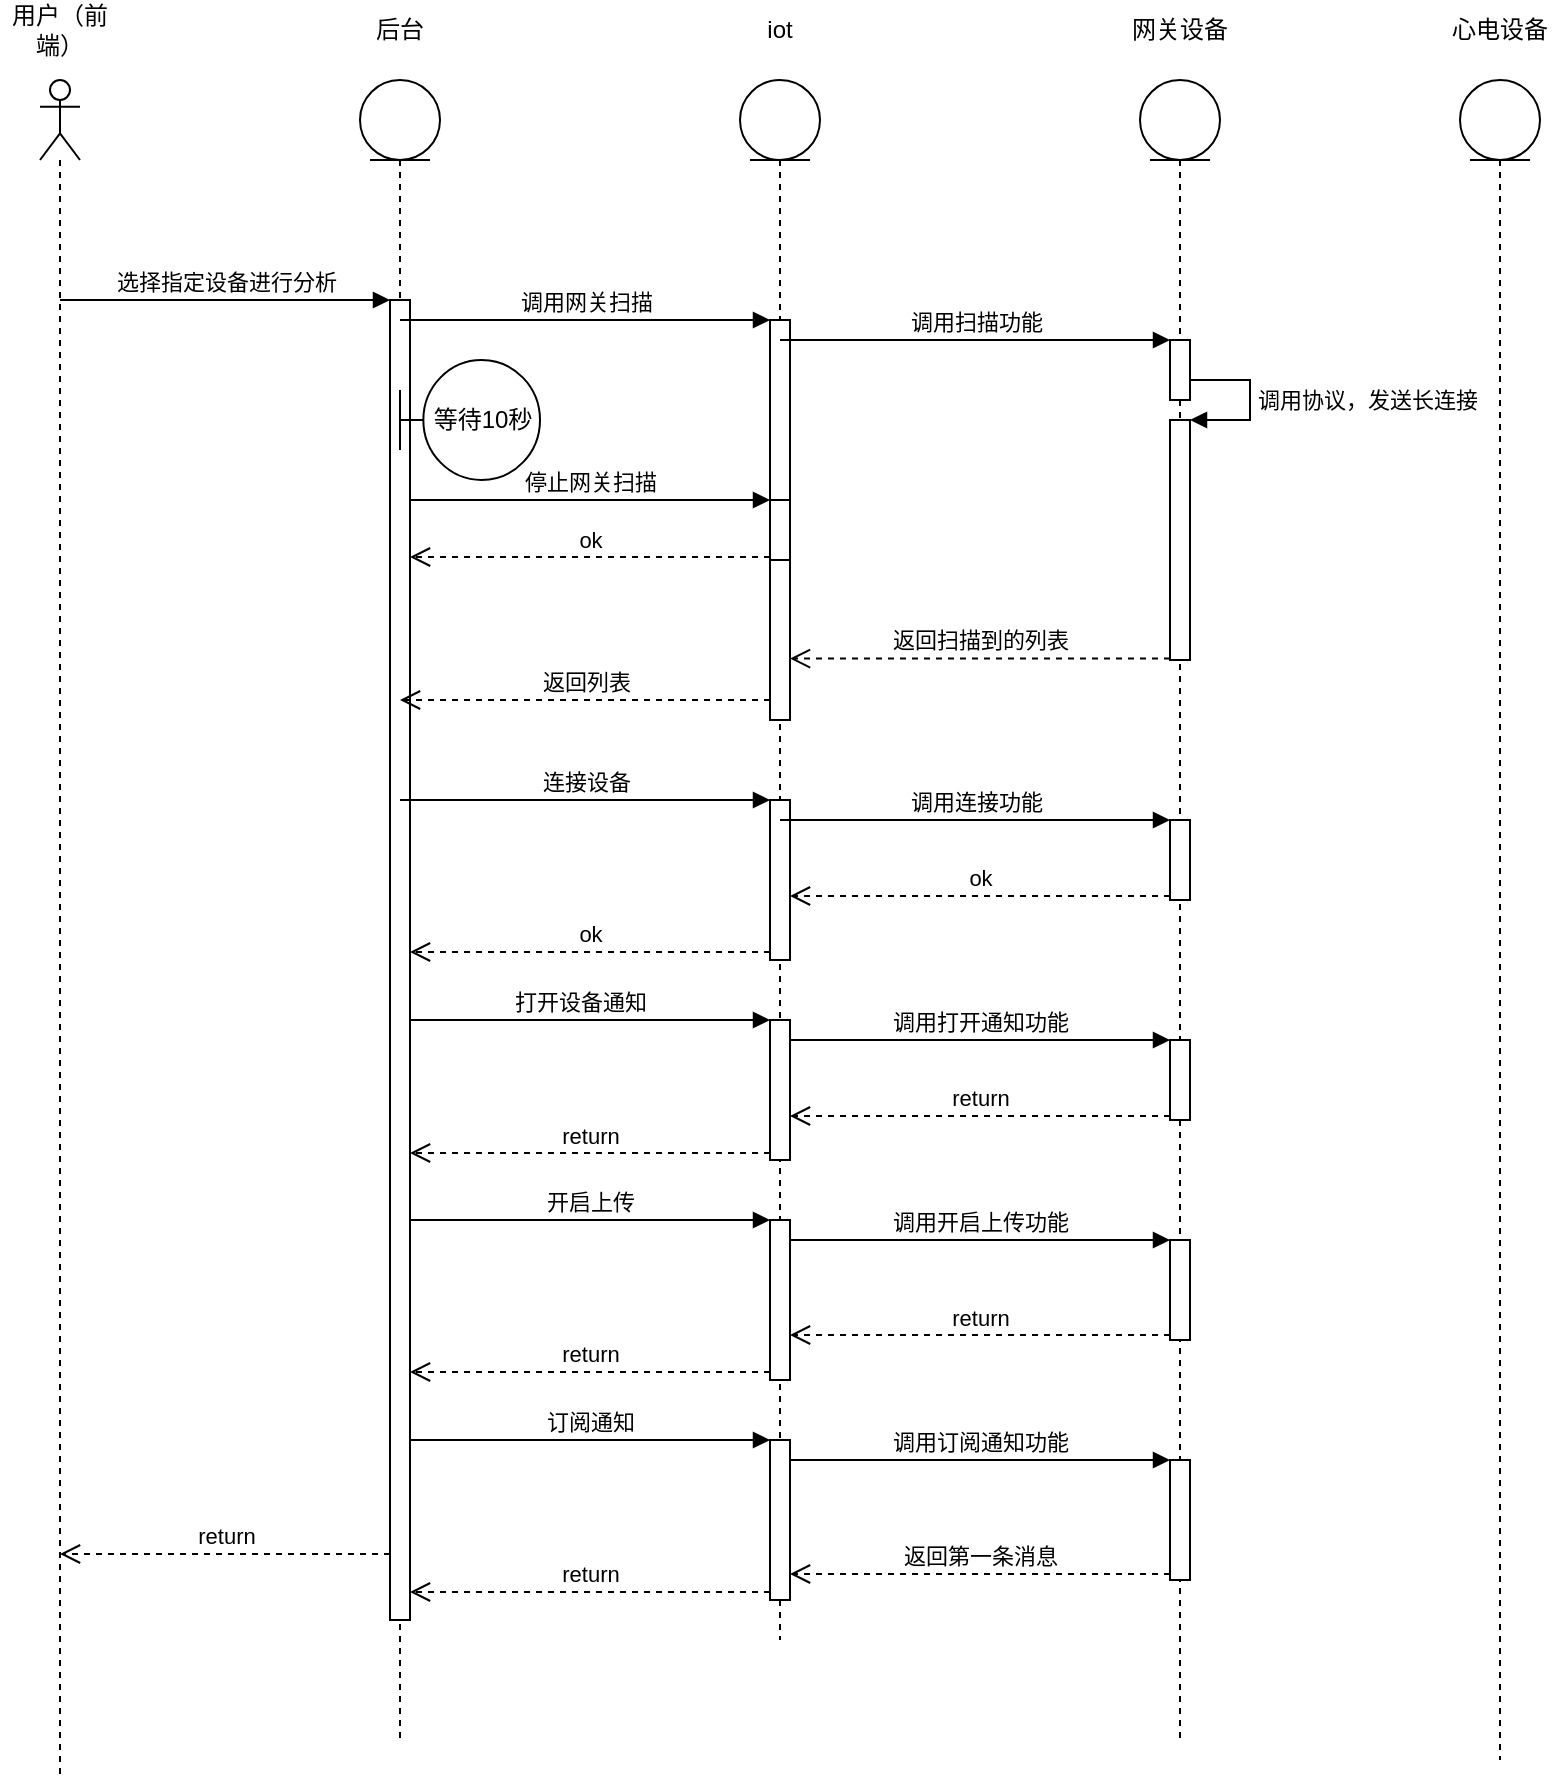 <mxfile version="20.8.1" type="github">
  <diagram name="Page-1" id="74e2e168-ea6b-b213-b513-2b3c1d86103e">
    <mxGraphModel dx="1434" dy="788" grid="1" gridSize="10" guides="1" tooltips="1" connect="1" arrows="1" fold="1" page="1" pageScale="1" pageWidth="1100" pageHeight="850" background="none" math="0" shadow="0">
      <root>
        <mxCell id="0" />
        <mxCell id="1" parent="0" />
        <mxCell id="tuBLaBSkJ89Im9jUzG5C-1" value="" style="shape=umlLifeline;participant=umlActor;perimeter=lifelinePerimeter;whiteSpace=wrap;html=1;container=1;collapsible=0;recursiveResize=0;verticalAlign=top;spacingTop=36;outlineConnect=0;" vertex="1" parent="1">
          <mxGeometry x="140" y="210" width="20" height="850" as="geometry" />
        </mxCell>
        <mxCell id="tuBLaBSkJ89Im9jUzG5C-2" value="" style="shape=umlLifeline;participant=umlEntity;perimeter=lifelinePerimeter;whiteSpace=wrap;html=1;container=1;collapsible=0;recursiveResize=0;verticalAlign=top;spacingTop=36;outlineConnect=0;" vertex="1" parent="1">
          <mxGeometry x="300" y="210" width="40" height="830" as="geometry" />
        </mxCell>
        <mxCell id="tuBLaBSkJ89Im9jUzG5C-8" value="" style="html=1;points=[];perimeter=orthogonalPerimeter;" vertex="1" parent="tuBLaBSkJ89Im9jUzG5C-2">
          <mxGeometry x="15" y="110" width="10" height="660" as="geometry" />
        </mxCell>
        <mxCell id="tuBLaBSkJ89Im9jUzG5C-5" value="" style="shape=umlLifeline;participant=umlEntity;perimeter=lifelinePerimeter;whiteSpace=wrap;html=1;container=1;collapsible=0;recursiveResize=0;verticalAlign=top;spacingTop=36;outlineConnect=0;" vertex="1" parent="1">
          <mxGeometry x="490" y="210" width="40" height="780" as="geometry" />
        </mxCell>
        <mxCell id="tuBLaBSkJ89Im9jUzG5C-42" value="" style="html=1;points=[];perimeter=orthogonalPerimeter;" vertex="1" parent="tuBLaBSkJ89Im9jUzG5C-5">
          <mxGeometry x="15" y="120" width="10" height="200" as="geometry" />
        </mxCell>
        <mxCell id="tuBLaBSkJ89Im9jUzG5C-57" value="" style="html=1;points=[];perimeter=orthogonalPerimeter;" vertex="1" parent="tuBLaBSkJ89Im9jUzG5C-5">
          <mxGeometry x="15" y="210" width="10" height="30" as="geometry" />
        </mxCell>
        <mxCell id="tuBLaBSkJ89Im9jUzG5C-68" value="" style="html=1;points=[];perimeter=orthogonalPerimeter;" vertex="1" parent="tuBLaBSkJ89Im9jUzG5C-5">
          <mxGeometry x="15" y="360" width="10" height="80" as="geometry" />
        </mxCell>
        <mxCell id="tuBLaBSkJ89Im9jUzG5C-74" value="" style="html=1;points=[];perimeter=orthogonalPerimeter;" vertex="1" parent="tuBLaBSkJ89Im9jUzG5C-5">
          <mxGeometry x="15" y="470" width="10" height="70" as="geometry" />
        </mxCell>
        <mxCell id="tuBLaBSkJ89Im9jUzG5C-80" value="" style="html=1;points=[];perimeter=orthogonalPerimeter;" vertex="1" parent="tuBLaBSkJ89Im9jUzG5C-5">
          <mxGeometry x="15" y="570" width="10" height="80" as="geometry" />
        </mxCell>
        <mxCell id="tuBLaBSkJ89Im9jUzG5C-86" value="" style="html=1;points=[];perimeter=orthogonalPerimeter;" vertex="1" parent="tuBLaBSkJ89Im9jUzG5C-5">
          <mxGeometry x="15" y="680" width="10" height="80" as="geometry" />
        </mxCell>
        <mxCell id="tuBLaBSkJ89Im9jUzG5C-9" value="选择指定设备进行分析" style="html=1;verticalAlign=bottom;endArrow=block;entryX=0;entryY=0;rounded=0;" edge="1" target="tuBLaBSkJ89Im9jUzG5C-8" parent="1" source="tuBLaBSkJ89Im9jUzG5C-1">
          <mxGeometry relative="1" as="geometry">
            <mxPoint x="245" y="320" as="sourcePoint" />
          </mxGeometry>
        </mxCell>
        <mxCell id="tuBLaBSkJ89Im9jUzG5C-10" value="return" style="html=1;verticalAlign=bottom;endArrow=open;dashed=1;endSize=8;exitX=0;exitY=0.95;rounded=0;" edge="1" source="tuBLaBSkJ89Im9jUzG5C-8" parent="1" target="tuBLaBSkJ89Im9jUzG5C-1">
          <mxGeometry relative="1" as="geometry">
            <mxPoint x="245" y="396" as="targetPoint" />
          </mxGeometry>
        </mxCell>
        <mxCell id="tuBLaBSkJ89Im9jUzG5C-11" value="" style="shape=umlLifeline;participant=umlEntity;perimeter=lifelinePerimeter;whiteSpace=wrap;html=1;container=1;collapsible=0;recursiveResize=0;verticalAlign=top;spacingTop=36;outlineConnect=0;" vertex="1" parent="1">
          <mxGeometry x="690" y="210" width="40" height="830" as="geometry" />
        </mxCell>
        <mxCell id="tuBLaBSkJ89Im9jUzG5C-39" value="" style="html=1;points=[];perimeter=orthogonalPerimeter;fontFamily=Helvetica;fontSize=12;fontColor=default;align=center;strokeColor=default;fillColor=default;" vertex="1" parent="tuBLaBSkJ89Im9jUzG5C-11">
          <mxGeometry x="15" y="130" width="10" height="30" as="geometry" />
        </mxCell>
        <mxCell id="tuBLaBSkJ89Im9jUzG5C-51" value="" style="html=1;points=[];perimeter=orthogonalPerimeter;" vertex="1" parent="tuBLaBSkJ89Im9jUzG5C-11">
          <mxGeometry x="15" y="170" width="10" height="120" as="geometry" />
        </mxCell>
        <mxCell id="tuBLaBSkJ89Im9jUzG5C-52" value="调用协议，发送长连接" style="edgeStyle=orthogonalEdgeStyle;html=1;align=left;spacingLeft=2;endArrow=block;rounded=0;entryX=1;entryY=0;" edge="1" target="tuBLaBSkJ89Im9jUzG5C-51" parent="tuBLaBSkJ89Im9jUzG5C-11">
          <mxGeometry relative="1" as="geometry">
            <mxPoint x="25" y="150" as="sourcePoint" />
            <Array as="points">
              <mxPoint x="55" y="150" />
            </Array>
          </mxGeometry>
        </mxCell>
        <mxCell id="tuBLaBSkJ89Im9jUzG5C-71" value="" style="html=1;points=[];perimeter=orthogonalPerimeter;" vertex="1" parent="tuBLaBSkJ89Im9jUzG5C-11">
          <mxGeometry x="15" y="370" width="10" height="40" as="geometry" />
        </mxCell>
        <mxCell id="tuBLaBSkJ89Im9jUzG5C-77" value="" style="html=1;points=[];perimeter=orthogonalPerimeter;" vertex="1" parent="tuBLaBSkJ89Im9jUzG5C-11">
          <mxGeometry x="15" y="480" width="10" height="40" as="geometry" />
        </mxCell>
        <mxCell id="tuBLaBSkJ89Im9jUzG5C-83" value="" style="html=1;points=[];perimeter=orthogonalPerimeter;" vertex="1" parent="tuBLaBSkJ89Im9jUzG5C-11">
          <mxGeometry x="15" y="580" width="10" height="50" as="geometry" />
        </mxCell>
        <mxCell id="tuBLaBSkJ89Im9jUzG5C-89" value="" style="html=1;points=[];perimeter=orthogonalPerimeter;" vertex="1" parent="tuBLaBSkJ89Im9jUzG5C-11">
          <mxGeometry x="15" y="690" width="10" height="60" as="geometry" />
        </mxCell>
        <mxCell id="tuBLaBSkJ89Im9jUzG5C-12" value="用户（前端）" style="text;html=1;strokeColor=none;fillColor=none;align=center;verticalAlign=middle;whiteSpace=wrap;rounded=0;" vertex="1" parent="1">
          <mxGeometry x="120" y="170" width="60" height="30" as="geometry" />
        </mxCell>
        <mxCell id="tuBLaBSkJ89Im9jUzG5C-13" value="后台" style="text;html=1;strokeColor=none;fillColor=none;align=center;verticalAlign=middle;whiteSpace=wrap;rounded=0;" vertex="1" parent="1">
          <mxGeometry x="290" y="170" width="60" height="30" as="geometry" />
        </mxCell>
        <mxCell id="tuBLaBSkJ89Im9jUzG5C-14" value="iot" style="text;html=1;strokeColor=none;fillColor=none;align=center;verticalAlign=middle;whiteSpace=wrap;rounded=0;" vertex="1" parent="1">
          <mxGeometry x="480" y="170" width="60" height="30" as="geometry" />
        </mxCell>
        <mxCell id="tuBLaBSkJ89Im9jUzG5C-15" value="网关设备" style="text;html=1;strokeColor=none;fillColor=none;align=center;verticalAlign=middle;whiteSpace=wrap;rounded=0;" vertex="1" parent="1">
          <mxGeometry x="680" y="170" width="60" height="30" as="geometry" />
        </mxCell>
        <mxCell id="tuBLaBSkJ89Im9jUzG5C-16" value="" style="shape=umlLifeline;participant=umlEntity;perimeter=lifelinePerimeter;whiteSpace=wrap;html=1;container=1;collapsible=0;recursiveResize=0;verticalAlign=top;spacingTop=36;outlineConnect=0;" vertex="1" parent="1">
          <mxGeometry x="850" y="210" width="40" height="840" as="geometry" />
        </mxCell>
        <mxCell id="tuBLaBSkJ89Im9jUzG5C-17" value="心电设备" style="text;html=1;strokeColor=none;fillColor=none;align=center;verticalAlign=middle;whiteSpace=wrap;rounded=0;" vertex="1" parent="1">
          <mxGeometry x="840" y="170" width="60" height="30" as="geometry" />
        </mxCell>
        <mxCell id="tuBLaBSkJ89Im9jUzG5C-40" value="调用扫描功能" style="html=1;verticalAlign=bottom;endArrow=block;entryX=0;entryY=0;rounded=0;" edge="1" target="tuBLaBSkJ89Im9jUzG5C-39" parent="1" source="tuBLaBSkJ89Im9jUzG5C-5">
          <mxGeometry relative="1" as="geometry">
            <mxPoint x="635" y="340" as="sourcePoint" />
          </mxGeometry>
        </mxCell>
        <mxCell id="tuBLaBSkJ89Im9jUzG5C-43" value="调用网关扫描" style="html=1;verticalAlign=bottom;endArrow=block;entryX=0;entryY=0;rounded=0;" edge="1" target="tuBLaBSkJ89Im9jUzG5C-42" parent="1" source="tuBLaBSkJ89Im9jUzG5C-2">
          <mxGeometry relative="1" as="geometry">
            <mxPoint x="435" y="330" as="sourcePoint" />
          </mxGeometry>
        </mxCell>
        <mxCell id="tuBLaBSkJ89Im9jUzG5C-44" value="返回列表" style="html=1;verticalAlign=bottom;endArrow=open;dashed=1;endSize=8;exitX=0;exitY=0.95;rounded=0;" edge="1" source="tuBLaBSkJ89Im9jUzG5C-42" parent="1" target="tuBLaBSkJ89Im9jUzG5C-2">
          <mxGeometry relative="1" as="geometry">
            <mxPoint x="435" y="406" as="targetPoint" />
          </mxGeometry>
        </mxCell>
        <mxCell id="tuBLaBSkJ89Im9jUzG5C-58" value="停止网关扫描" style="html=1;verticalAlign=bottom;endArrow=block;entryX=0;entryY=0;rounded=0;" edge="1" target="tuBLaBSkJ89Im9jUzG5C-57" parent="1" source="tuBLaBSkJ89Im9jUzG5C-8">
          <mxGeometry relative="1" as="geometry">
            <mxPoint x="435" y="420" as="sourcePoint" />
          </mxGeometry>
        </mxCell>
        <mxCell id="tuBLaBSkJ89Im9jUzG5C-59" value="ok" style="html=1;verticalAlign=bottom;endArrow=open;dashed=1;endSize=8;exitX=0;exitY=0.95;rounded=0;" edge="1" source="tuBLaBSkJ89Im9jUzG5C-57" parent="1" target="tuBLaBSkJ89Im9jUzG5C-8">
          <mxGeometry relative="1" as="geometry">
            <mxPoint x="435" y="496" as="targetPoint" />
          </mxGeometry>
        </mxCell>
        <mxCell id="tuBLaBSkJ89Im9jUzG5C-60" value="等待10秒" style="shape=umlBoundary;whiteSpace=wrap;html=1;" vertex="1" parent="1">
          <mxGeometry x="320" y="350" width="70" height="60" as="geometry" />
        </mxCell>
        <mxCell id="tuBLaBSkJ89Im9jUzG5C-61" value="返回扫描到的列表" style="html=1;verticalAlign=bottom;endArrow=open;dashed=1;endSize=8;rounded=0;exitX=0;exitY=0.994;exitDx=0;exitDy=0;exitPerimeter=0;" edge="1" parent="1" source="tuBLaBSkJ89Im9jUzG5C-51" target="tuBLaBSkJ89Im9jUzG5C-42">
          <mxGeometry relative="1" as="geometry">
            <mxPoint x="680" y="540" as="sourcePoint" />
            <mxPoint x="600" y="540" as="targetPoint" />
          </mxGeometry>
        </mxCell>
        <mxCell id="tuBLaBSkJ89Im9jUzG5C-69" value="连接设备" style="html=1;verticalAlign=bottom;endArrow=block;entryX=0;entryY=0;rounded=0;" edge="1" target="tuBLaBSkJ89Im9jUzG5C-68" parent="1" source="tuBLaBSkJ89Im9jUzG5C-2">
          <mxGeometry relative="1" as="geometry">
            <mxPoint x="435" y="570" as="sourcePoint" />
          </mxGeometry>
        </mxCell>
        <mxCell id="tuBLaBSkJ89Im9jUzG5C-70" value="ok" style="html=1;verticalAlign=bottom;endArrow=open;dashed=1;endSize=8;exitX=0;exitY=0.95;rounded=0;" edge="1" source="tuBLaBSkJ89Im9jUzG5C-68" parent="1" target="tuBLaBSkJ89Im9jUzG5C-8">
          <mxGeometry relative="1" as="geometry">
            <mxPoint x="435" y="646" as="targetPoint" />
          </mxGeometry>
        </mxCell>
        <mxCell id="tuBLaBSkJ89Im9jUzG5C-72" value="调用连接功能" style="html=1;verticalAlign=bottom;endArrow=block;entryX=0;entryY=0;rounded=0;" edge="1" target="tuBLaBSkJ89Im9jUzG5C-71" parent="1" source="tuBLaBSkJ89Im9jUzG5C-5">
          <mxGeometry relative="1" as="geometry">
            <mxPoint x="635" y="580" as="sourcePoint" />
          </mxGeometry>
        </mxCell>
        <mxCell id="tuBLaBSkJ89Im9jUzG5C-73" value="ok" style="html=1;verticalAlign=bottom;endArrow=open;dashed=1;endSize=8;exitX=0;exitY=0.95;rounded=0;" edge="1" source="tuBLaBSkJ89Im9jUzG5C-71" parent="1" target="tuBLaBSkJ89Im9jUzG5C-68">
          <mxGeometry relative="1" as="geometry">
            <mxPoint x="635" y="656" as="targetPoint" />
          </mxGeometry>
        </mxCell>
        <mxCell id="tuBLaBSkJ89Im9jUzG5C-75" value="打开设备通知" style="html=1;verticalAlign=bottom;endArrow=block;entryX=0;entryY=0;rounded=0;" edge="1" target="tuBLaBSkJ89Im9jUzG5C-74" parent="1" source="tuBLaBSkJ89Im9jUzG5C-8">
          <mxGeometry x="-0.056" relative="1" as="geometry">
            <mxPoint x="435" y="680" as="sourcePoint" />
            <mxPoint as="offset" />
          </mxGeometry>
        </mxCell>
        <mxCell id="tuBLaBSkJ89Im9jUzG5C-76" value="return" style="html=1;verticalAlign=bottom;endArrow=open;dashed=1;endSize=8;exitX=0;exitY=0.95;rounded=0;" edge="1" source="tuBLaBSkJ89Im9jUzG5C-74" parent="1" target="tuBLaBSkJ89Im9jUzG5C-8">
          <mxGeometry relative="1" as="geometry">
            <mxPoint x="435" y="756" as="targetPoint" />
          </mxGeometry>
        </mxCell>
        <mxCell id="tuBLaBSkJ89Im9jUzG5C-78" value="调用打开通知功能" style="html=1;verticalAlign=bottom;endArrow=block;entryX=0;entryY=0;rounded=0;" edge="1" target="tuBLaBSkJ89Im9jUzG5C-77" parent="1" source="tuBLaBSkJ89Im9jUzG5C-74">
          <mxGeometry relative="1" as="geometry">
            <mxPoint x="635" y="690" as="sourcePoint" />
          </mxGeometry>
        </mxCell>
        <mxCell id="tuBLaBSkJ89Im9jUzG5C-79" value="return" style="html=1;verticalAlign=bottom;endArrow=open;dashed=1;endSize=8;exitX=0;exitY=0.95;rounded=0;" edge="1" source="tuBLaBSkJ89Im9jUzG5C-77" parent="1" target="tuBLaBSkJ89Im9jUzG5C-74">
          <mxGeometry relative="1" as="geometry">
            <mxPoint x="635" y="766" as="targetPoint" />
          </mxGeometry>
        </mxCell>
        <mxCell id="tuBLaBSkJ89Im9jUzG5C-81" value="开启上传" style="html=1;verticalAlign=bottom;endArrow=block;entryX=0;entryY=0;rounded=0;" edge="1" target="tuBLaBSkJ89Im9jUzG5C-80" parent="1" source="tuBLaBSkJ89Im9jUzG5C-8">
          <mxGeometry relative="1" as="geometry">
            <mxPoint x="435" y="780" as="sourcePoint" />
          </mxGeometry>
        </mxCell>
        <mxCell id="tuBLaBSkJ89Im9jUzG5C-82" value="return" style="html=1;verticalAlign=bottom;endArrow=open;dashed=1;endSize=8;exitX=0;exitY=0.95;rounded=0;" edge="1" source="tuBLaBSkJ89Im9jUzG5C-80" parent="1" target="tuBLaBSkJ89Im9jUzG5C-8">
          <mxGeometry relative="1" as="geometry">
            <mxPoint x="435" y="856" as="targetPoint" />
          </mxGeometry>
        </mxCell>
        <mxCell id="tuBLaBSkJ89Im9jUzG5C-84" value="调用开启上传功能" style="html=1;verticalAlign=bottom;endArrow=block;entryX=0;entryY=0;rounded=0;" edge="1" target="tuBLaBSkJ89Im9jUzG5C-83" parent="1" source="tuBLaBSkJ89Im9jUzG5C-80">
          <mxGeometry relative="1" as="geometry">
            <mxPoint x="635" y="790" as="sourcePoint" />
          </mxGeometry>
        </mxCell>
        <mxCell id="tuBLaBSkJ89Im9jUzG5C-85" value="return" style="html=1;verticalAlign=bottom;endArrow=open;dashed=1;endSize=8;exitX=0;exitY=0.95;rounded=0;" edge="1" source="tuBLaBSkJ89Im9jUzG5C-83" parent="1" target="tuBLaBSkJ89Im9jUzG5C-80">
          <mxGeometry relative="1" as="geometry">
            <mxPoint x="635" y="866" as="targetPoint" />
          </mxGeometry>
        </mxCell>
        <mxCell id="tuBLaBSkJ89Im9jUzG5C-87" value="订阅通知" style="html=1;verticalAlign=bottom;endArrow=block;entryX=0;entryY=0;rounded=0;" edge="1" target="tuBLaBSkJ89Im9jUzG5C-86" parent="1" source="tuBLaBSkJ89Im9jUzG5C-8">
          <mxGeometry relative="1" as="geometry">
            <mxPoint x="435" y="890" as="sourcePoint" />
          </mxGeometry>
        </mxCell>
        <mxCell id="tuBLaBSkJ89Im9jUzG5C-88" value="return" style="html=1;verticalAlign=bottom;endArrow=open;dashed=1;endSize=8;exitX=0;exitY=0.95;rounded=0;" edge="1" source="tuBLaBSkJ89Im9jUzG5C-86" parent="1" target="tuBLaBSkJ89Im9jUzG5C-8">
          <mxGeometry relative="1" as="geometry">
            <mxPoint x="435" y="966" as="targetPoint" />
          </mxGeometry>
        </mxCell>
        <mxCell id="tuBLaBSkJ89Im9jUzG5C-90" value="调用订阅通知功能" style="html=1;verticalAlign=bottom;endArrow=block;entryX=0;entryY=0;rounded=0;" edge="1" target="tuBLaBSkJ89Im9jUzG5C-89" parent="1" source="tuBLaBSkJ89Im9jUzG5C-86">
          <mxGeometry relative="1" as="geometry">
            <mxPoint x="635" y="900" as="sourcePoint" />
          </mxGeometry>
        </mxCell>
        <mxCell id="tuBLaBSkJ89Im9jUzG5C-91" value="返回第一条消息" style="html=1;verticalAlign=bottom;endArrow=open;dashed=1;endSize=8;exitX=0;exitY=0.95;rounded=0;" edge="1" source="tuBLaBSkJ89Im9jUzG5C-89" parent="1" target="tuBLaBSkJ89Im9jUzG5C-86">
          <mxGeometry relative="1" as="geometry">
            <mxPoint x="635" y="976" as="targetPoint" />
          </mxGeometry>
        </mxCell>
      </root>
    </mxGraphModel>
  </diagram>
</mxfile>
